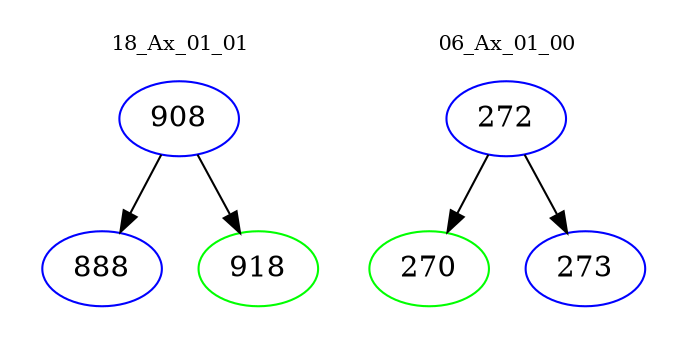 digraph{
subgraph cluster_0 {
color = white
label = "18_Ax_01_01";
fontsize=10;
T0_908 [label="908", color="blue"]
T0_908 -> T0_888 [color="black"]
T0_888 [label="888", color="blue"]
T0_908 -> T0_918 [color="black"]
T0_918 [label="918", color="green"]
}
subgraph cluster_1 {
color = white
label = "06_Ax_01_00";
fontsize=10;
T1_272 [label="272", color="blue"]
T1_272 -> T1_270 [color="black"]
T1_270 [label="270", color="green"]
T1_272 -> T1_273 [color="black"]
T1_273 [label="273", color="blue"]
}
}

